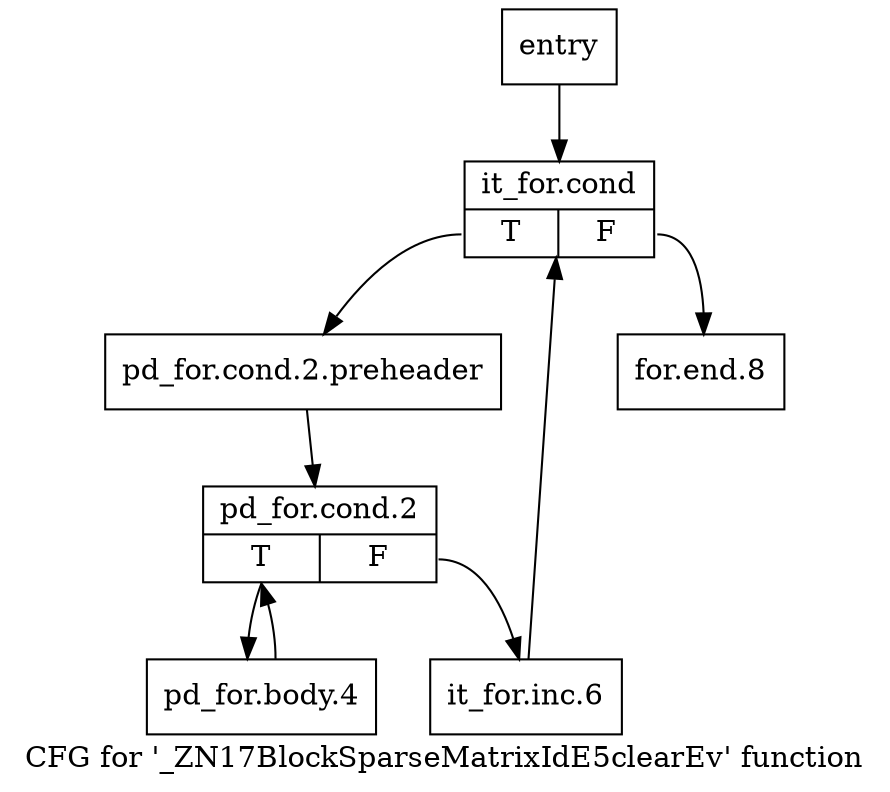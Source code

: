 digraph "CFG for '_ZN17BlockSparseMatrixIdE5clearEv' function" {
	label="CFG for '_ZN17BlockSparseMatrixIdE5clearEv' function";

	Node0x2d29be0 [shape=record,label="{entry}"];
	Node0x2d29be0 -> Node0x2d29c30;
	Node0x2d29c30 [shape=record,label="{it_for.cond|{<s0>T|<s1>F}}"];
	Node0x2d29c30:s0 -> Node0x2d29c80;
	Node0x2d29c30:s1 -> Node0x2d29dc0;
	Node0x2d29c80 [shape=record,label="{pd_for.cond.2.preheader}"];
	Node0x2d29c80 -> Node0x2d29cd0;
	Node0x2d29cd0 [shape=record,label="{pd_for.cond.2|{<s0>T|<s1>F}}"];
	Node0x2d29cd0:s0 -> Node0x2d29d20;
	Node0x2d29cd0:s1 -> Node0x2d29d70;
	Node0x2d29d20 [shape=record,label="{pd_for.body.4}"];
	Node0x2d29d20 -> Node0x2d29cd0;
	Node0x2d29d70 [shape=record,label="{it_for.inc.6}"];
	Node0x2d29d70 -> Node0x2d29c30;
	Node0x2d29dc0 [shape=record,label="{for.end.8}"];
}
